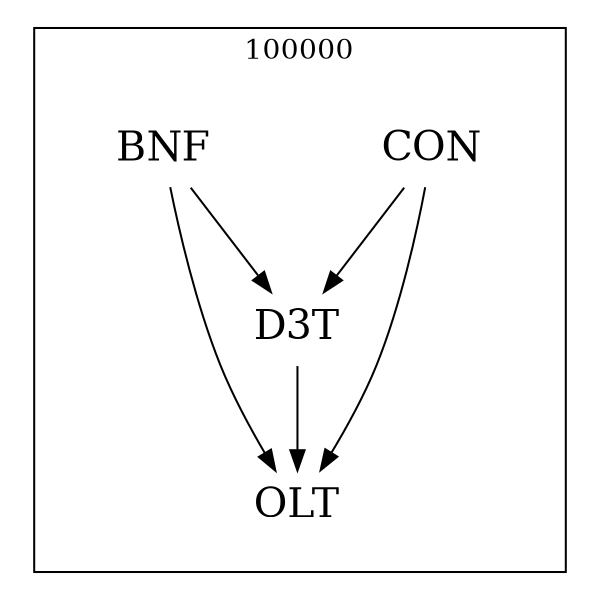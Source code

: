 strict digraph DAGS {
	size = "4,4!" ; ratio ="fill"; subgraph cluster_0{
			labeldoc = "t";
			label = "100000";node	[label= CON, shape = plaintext, fontsize=20] CON;node	[label= BNF, shape = plaintext, fontsize=20] BNF;node	[label= D3T, shape = plaintext, fontsize=20] D3T;node	[label= OLT, shape = plaintext, fontsize=20] OLT;
CON->D3T;
CON->OLT;
BNF->D3T;
BNF->OLT;
D3T->OLT;
	}}